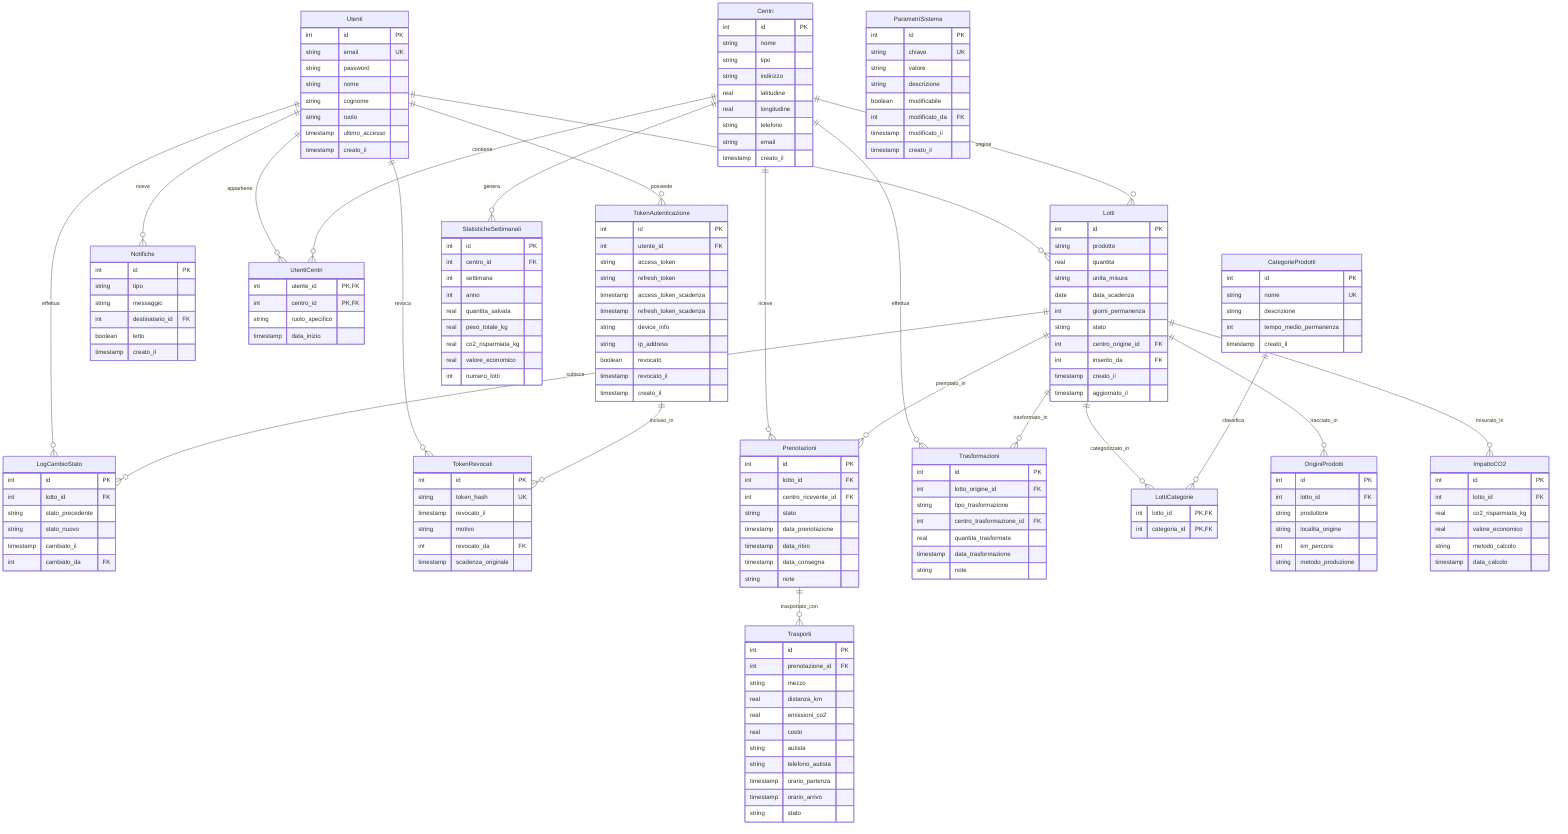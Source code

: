 erDiagram
    Utenti ||--o{ Lotti : "inserisce"
    Utenti ||--o{ LogCambioStato : "effettua"
    Utenti ||--o{ Notifiche : "riceve"
    Utenti ||--o{ UtentiCentri : "appartiene"
    Utenti ||--o{ TokenAutenticazione : "possiede"
    Utenti ||--o{ TokenRevocati : "revoca"
    
    TokenAutenticazione ||--o{ TokenRevocati : "incluso_in"
    
    Centri ||--o{ Lotti : "origine"
    Centri ||--o{ Prenotazioni : "riceve"
    Centri ||--o{ UtentiCentri : "contiene"
    Centri ||--o{ StatisticheSettimanali : "genera"
    Centri ||--o{ Trasformazioni : "effettua"
    
    Lotti ||--o{ Prenotazioni : "prenotato_in"
    Lotti ||--o{ LogCambioStato : "subisce"
    Lotti ||--o{ LottiCategorie : "categorizzato_in"
    Lotti ||--o{ OriginiProdotti : "tracciato_in"
    Lotti ||--o{ ImpattoCO2 : "misurato_in"
    Lotti ||--o{ Trasformazioni : "trasformato_in"
    
    CategorieProdotti ||--o{ LottiCategorie : "classifica"
    
    Prenotazioni ||--o{ Trasporti : "trasportato_con"
    
    Utenti {
        int id PK
        string email UK
        string password
        string nome
        string cognome
        string ruolo
        timestamp ultimo_accesso
        timestamp creato_il
    }
    
    TokenAutenticazione {
        int id PK
        int utente_id FK
        string access_token
        string refresh_token
        timestamp access_token_scadenza
        timestamp refresh_token_scadenza
        string device_info
        string ip_address
        boolean revocato
        timestamp revocato_il
        timestamp creato_il
    }
    
    TokenRevocati {
        int id PK
        string token_hash UK
        timestamp revocato_il
        string motivo
        int revocato_da FK
        timestamp scadenza_originale
    }
    
    ParametriSistema {
        int id PK
        string chiave UK
        string valore
        string descrizione
        boolean modificabile
        int modificato_da FK
        timestamp modificato_il
        timestamp creato_il
    }
    
    Centri {
        int id PK
        string nome
        string tipo
        string indirizzo
        real latitudine
        real longitudine
        string telefono
        string email
        timestamp creato_il
    }
    
    Lotti {
        int id PK
        string prodotto
        real quantita
        string unita_misura
        date data_scadenza
        int giorni_permanenza
        string stato
        int centro_origine_id FK
        int inserito_da FK
        timestamp creato_il
        timestamp aggiornato_il
    }
    
    Prenotazioni {
        int id PK
        int lotto_id FK
        int centro_ricevente_id FK
        string stato
        timestamp data_prenotazione
        timestamp data_ritiro
        timestamp data_consegna
        string note
    }
    
    Notifiche {
        int id PK
        string tipo
        string messaggio
        int destinatario_id FK
        boolean letto
        timestamp creato_il
    }
    
    LogCambioStato {
        int id PK
        int lotto_id FK
        string stato_precedente
        string stato_nuovo
        timestamp cambiato_il
        int cambiato_da FK
    }
    
    CategorieProdotti {
        int id PK
        string nome UK
        string descrizione
        int tempo_medio_permanenza
        timestamp creato_il
    }
    
    LottiCategorie {
        int lotto_id PK,FK
        int categoria_id PK,FK
    }
    
    OriginiProdotti {
        int id PK
        int lotto_id FK
        string produttore
        string localita_origine
        int km_percorsi
        string metodo_produzione
    }
    
    UtentiCentri {
        int utente_id PK,FK
        int centro_id PK,FK
        string ruolo_specifico
        timestamp data_inizio
    }
    
    ImpattoCO2 {
        int id PK
        int lotto_id FK
        real co2_risparmiata_kg
        real valore_economico
        string metodo_calcolo
        timestamp data_calcolo
    }
    
    Trasformazioni {
        int id PK
        int lotto_origine_id FK
        string tipo_trasformazione
        int centro_trasformazione_id FK
        real quantita_trasformata
        timestamp data_trasformazione
        string note
    }
    
    Trasporti {
        int id PK
        int prenotazione_id FK
        string mezzo
        real distanza_km
        real emissioni_co2
        real costo
        string autista
        string telefono_autista
        timestamp orario_partenza
        timestamp orario_arrivo
        string stato
    }
    
    StatisticheSettimanali {
        int id PK
        int centro_id FK
        int settimana
        int anno
        real quantita_salvata
        real peso_totale_kg
        real co2_risparmiata_kg
        real valore_economico
        int numero_lotti
    }